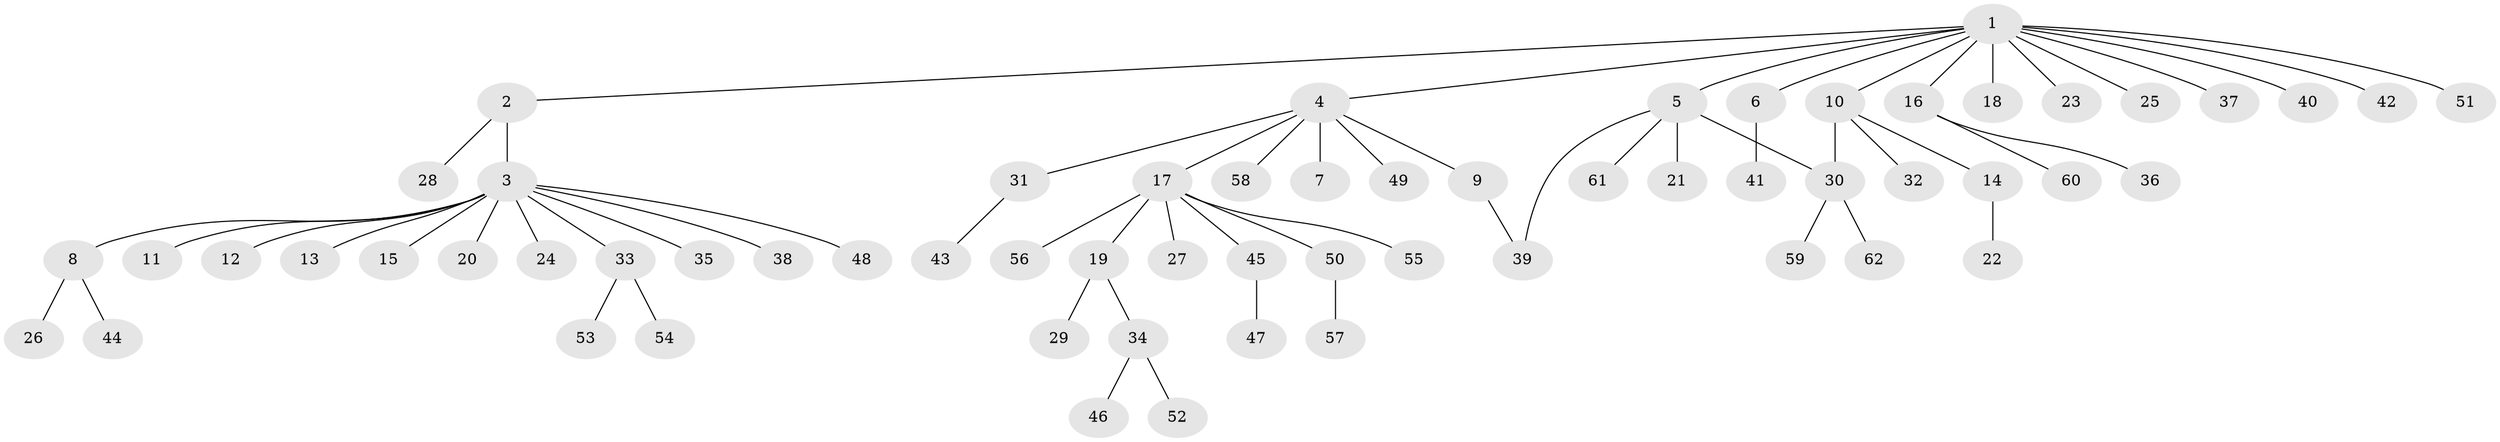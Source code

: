 // coarse degree distribution, {7: 0.03225806451612903, 2: 0.22580645161290322, 4: 0.06451612903225806, 6: 0.06451612903225806, 1: 0.5483870967741935, 3: 0.06451612903225806}
// Generated by graph-tools (version 1.1) at 2025/50/03/04/25 22:50:39]
// undirected, 62 vertices, 63 edges
graph export_dot {
  node [color=gray90,style=filled];
  1;
  2;
  3;
  4;
  5;
  6;
  7;
  8;
  9;
  10;
  11;
  12;
  13;
  14;
  15;
  16;
  17;
  18;
  19;
  20;
  21;
  22;
  23;
  24;
  25;
  26;
  27;
  28;
  29;
  30;
  31;
  32;
  33;
  34;
  35;
  36;
  37;
  38;
  39;
  40;
  41;
  42;
  43;
  44;
  45;
  46;
  47;
  48;
  49;
  50;
  51;
  52;
  53;
  54;
  55;
  56;
  57;
  58;
  59;
  60;
  61;
  62;
  1 -- 2;
  1 -- 4;
  1 -- 5;
  1 -- 6;
  1 -- 10;
  1 -- 16;
  1 -- 18;
  1 -- 23;
  1 -- 25;
  1 -- 37;
  1 -- 40;
  1 -- 42;
  1 -- 51;
  2 -- 3;
  2 -- 28;
  3 -- 8;
  3 -- 11;
  3 -- 12;
  3 -- 13;
  3 -- 15;
  3 -- 20;
  3 -- 24;
  3 -- 33;
  3 -- 35;
  3 -- 38;
  3 -- 48;
  4 -- 7;
  4 -- 9;
  4 -- 17;
  4 -- 31;
  4 -- 49;
  4 -- 58;
  5 -- 21;
  5 -- 30;
  5 -- 39;
  5 -- 61;
  6 -- 41;
  8 -- 26;
  8 -- 44;
  9 -- 39;
  10 -- 14;
  10 -- 30;
  10 -- 32;
  14 -- 22;
  16 -- 36;
  16 -- 60;
  17 -- 19;
  17 -- 27;
  17 -- 45;
  17 -- 50;
  17 -- 55;
  17 -- 56;
  19 -- 29;
  19 -- 34;
  30 -- 59;
  30 -- 62;
  31 -- 43;
  33 -- 53;
  33 -- 54;
  34 -- 46;
  34 -- 52;
  45 -- 47;
  50 -- 57;
}
